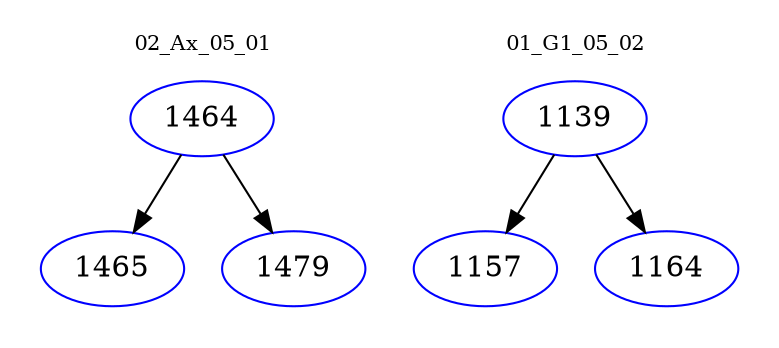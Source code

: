 digraph{
subgraph cluster_0 {
color = white
label = "02_Ax_05_01";
fontsize=10;
T0_1464 [label="1464", color="blue"]
T0_1464 -> T0_1465 [color="black"]
T0_1465 [label="1465", color="blue"]
T0_1464 -> T0_1479 [color="black"]
T0_1479 [label="1479", color="blue"]
}
subgraph cluster_1 {
color = white
label = "01_G1_05_02";
fontsize=10;
T1_1139 [label="1139", color="blue"]
T1_1139 -> T1_1157 [color="black"]
T1_1157 [label="1157", color="blue"]
T1_1139 -> T1_1164 [color="black"]
T1_1164 [label="1164", color="blue"]
}
}
